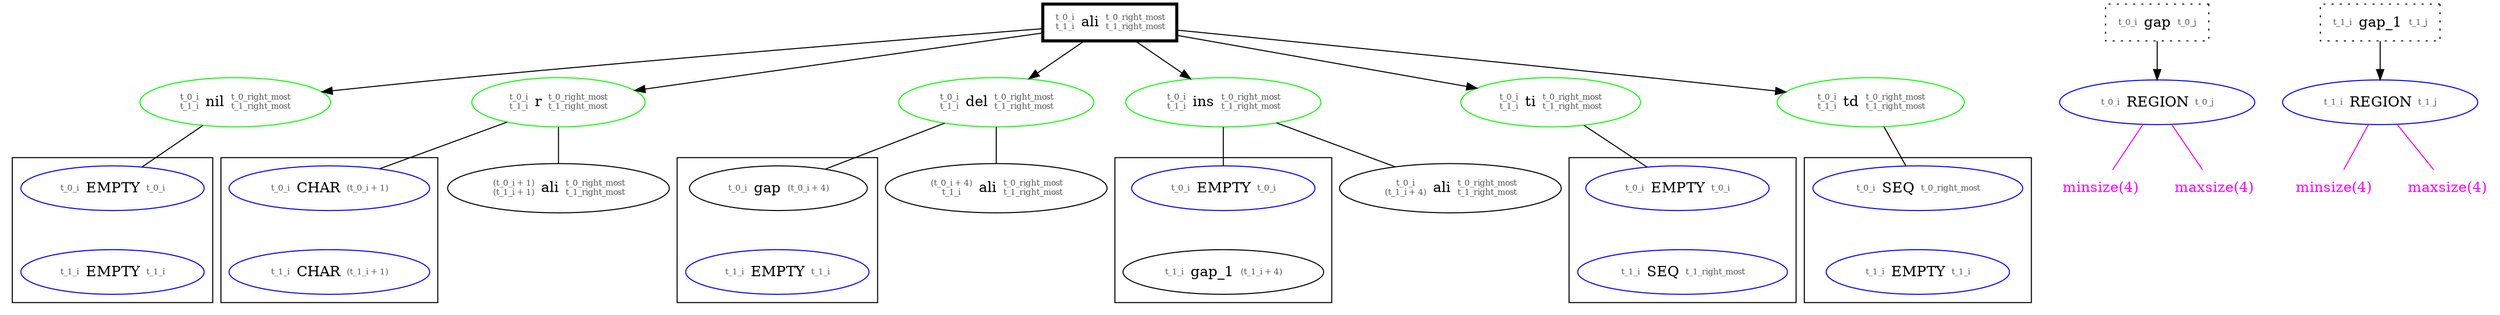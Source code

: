 digraph flow {
node_1 [ label=<<table border='0'><tr><td><font point-size='8' color='#555555'>t_0_i<br/>t_1_i</font></td><td>ali</td><td><font point-size='8' color='#555555'>t_0_right_most<br/>t_1_right_most</font></td></tr></table>>, color="black", shape="box", penwidth=3 ];
node_2 [ label=<<table border='0'><tr><td><font point-size='8' color='#555555'>t_0_i<br/>t_1_i</font></td><td>nil</td><td><font point-size='8' color='#555555'>t_0_right_most<br/>t_1_right_most</font></td></tr></table>>, color="green" ];
subgraph cluster_node_3 {
node_4 [ label=<<table border='0'><tr><td><font point-size='8' color='#555555'>t_0_i</font></td><td>EMPTY</td><td><font point-size='8' color='#555555'>t_0_i</font></td></tr></table>>, color="blue" ];
node_5 [ label=<<table border='0'><tr><td><font point-size='8' color='#555555'>t_1_i</font></td><td>EMPTY</td><td><font point-size='8' color='#555555'>t_1_i</font></td></tr></table>>, color="blue" ];
node_4 -> node_5 [ style="invis" ];
};
node_2 -> node_4 [ arrowhead=none , lhead=cluster_node_3 ];
node_1 -> node_2;
node_6 [ label=<<table border='0'><tr><td><font point-size='8' color='#555555'>t_0_i<br/>t_1_i</font></td><td>r</td><td><font point-size='8' color='#555555'>t_0_right_most<br/>t_1_right_most</font></td></tr></table>>, color="green" ];
subgraph cluster_node_7 {
node_8 [ label=<<table border='0'><tr><td><font point-size='8' color='#555555'>t_0_i</font></td><td>CHAR</td><td><font point-size='8' color='#555555'>(t_0_i + 1)</font></td></tr></table>>, color="blue" ];
node_9 [ label=<<table border='0'><tr><td><font point-size='8' color='#555555'>t_1_i</font></td><td>CHAR</td><td><font point-size='8' color='#555555'>(t_1_i + 1)</font></td></tr></table>>, color="blue" ];
node_8 -> node_9 [ style="invis" ];
};
node_6 -> node_8 [ arrowhead=none , lhead=cluster_node_7 ];
node_10 [ label=<<table border='0'><tr><td><font point-size='8' color='#555555'>(t_0_i + 1)<br/>(t_1_i + 1)</font></td><td>ali</td><td><font point-size='8' color='#555555'>t_0_right_most<br/>t_1_right_most</font></td></tr></table>>, color="black" ];
node_6 -> node_10 [ arrowhead=none ];
node_1 -> node_6;
node_11 [ label=<<table border='0'><tr><td><font point-size='8' color='#555555'>t_0_i<br/>t_1_i</font></td><td>del</td><td><font point-size='8' color='#555555'>t_0_right_most<br/>t_1_right_most</font></td></tr></table>>, color="green" ];
subgraph cluster_node_12 {
node_13 [ label=<<table border='0'><tr><td><font point-size='8' color='#555555'>t_0_i</font></td><td>gap</td><td><font point-size='8' color='#555555'>(t_0_i + 4)</font></td></tr></table>>, color="black" ];
node_14 [ label=<<table border='0'><tr><td><font point-size='8' color='#555555'>t_1_i</font></td><td>EMPTY</td><td><font point-size='8' color='#555555'>t_1_i</font></td></tr></table>>, color="blue" ];
node_13 -> node_14 [ style="invis" ];
};
node_11 -> node_13 [ arrowhead=none , lhead=cluster_node_12 ];
node_15 [ label=<<table border='0'><tr><td><font point-size='8' color='#555555'>(t_0_i + 4)<br/>t_1_i</font></td><td>ali</td><td><font point-size='8' color='#555555'>t_0_right_most<br/>t_1_right_most</font></td></tr></table>>, color="black" ];
node_11 -> node_15 [ arrowhead=none ];
node_1 -> node_11;
node_16 [ label=<<table border='0'><tr><td><font point-size='8' color='#555555'>t_0_i<br/>t_1_i</font></td><td>ins</td><td><font point-size='8' color='#555555'>t_0_right_most<br/>t_1_right_most</font></td></tr></table>>, color="green" ];
subgraph cluster_node_17 {
node_18 [ label=<<table border='0'><tr><td><font point-size='8' color='#555555'>t_0_i</font></td><td>EMPTY</td><td><font point-size='8' color='#555555'>t_0_i</font></td></tr></table>>, color="blue" ];
node_19 [ label=<<table border='0'><tr><td><font point-size='8' color='#555555'>t_1_i</font></td><td>gap_1</td><td><font point-size='8' color='#555555'>(t_1_i + 4)</font></td></tr></table>>, color="black" ];
node_18 -> node_19 [ style="invis" ];
};
node_16 -> node_18 [ arrowhead=none , lhead=cluster_node_17 ];
node_20 [ label=<<table border='0'><tr><td><font point-size='8' color='#555555'>t_0_i<br/>(t_1_i + 4)</font></td><td>ali</td><td><font point-size='8' color='#555555'>t_0_right_most<br/>t_1_right_most</font></td></tr></table>>, color="black" ];
node_16 -> node_20 [ arrowhead=none ];
node_1 -> node_16;
node_21 [ label=<<table border='0'><tr><td><font point-size='8' color='#555555'>t_0_i<br/>t_1_i</font></td><td>ti</td><td><font point-size='8' color='#555555'>t_0_right_most<br/>t_1_right_most</font></td></tr></table>>, color="green" ];
subgraph cluster_node_22 {
node_23 [ label=<<table border='0'><tr><td><font point-size='8' color='#555555'>t_0_i</font></td><td>EMPTY</td><td><font point-size='8' color='#555555'>t_0_i</font></td></tr></table>>, color="blue" ];
node_24 [ label=<<table border='0'><tr><td><font point-size='8' color='#555555'>t_1_i</font></td><td>SEQ</td><td><font point-size='8' color='#555555'>t_1_right_most</font></td></tr></table>>, color="blue" ];
node_23 -> node_24 [ style="invis" ];
};
node_21 -> node_23 [ arrowhead=none , lhead=cluster_node_22 ];
node_1 -> node_21;
node_25 [ label=<<table border='0'><tr><td><font point-size='8' color='#555555'>t_0_i<br/>t_1_i</font></td><td>td</td><td><font point-size='8' color='#555555'>t_0_right_most<br/>t_1_right_most</font></td></tr></table>>, color="green" ];
subgraph cluster_node_26 {
node_27 [ label=<<table border='0'><tr><td><font point-size='8' color='#555555'>t_0_i</font></td><td>SEQ</td><td><font point-size='8' color='#555555'>t_0_right_most</font></td></tr></table>>, color="blue" ];
node_28 [ label=<<table border='0'><tr><td><font point-size='8' color='#555555'>t_1_i</font></td><td>EMPTY</td><td><font point-size='8' color='#555555'>t_1_i</font></td></tr></table>>, color="blue" ];
node_27 -> node_28 [ style="invis" ];
};
node_25 -> node_27 [ arrowhead=none , lhead=cluster_node_26 ];
node_1 -> node_25;
node_29 [ label=<<table border='0'><tr><td><font point-size='8' color='#555555'>t_0_i</font></td><td>gap</td><td><font point-size='8' color='#555555'>t_0_j</font></td></tr></table>>, color="black", shape="box", style="dotted" ];
node_30 [ label=<<table border='0'><tr><td><font point-size='8' color='#555555'>t_0_i</font></td><td>REGION</td><td><font point-size='8' color='#555555'>t_0_j</font></td></tr></table>>, color="blue" ];
node_31 [ label="minsize(4)" , fontcolor="magenta" , shape=none ];
node_30 -> node_31 [ arrowhead=none, color="magenta" ];
node_32 [ label="maxsize(4)" , fontcolor="magenta" , shape=none ];
node_30 -> node_32 [ arrowhead=none, color="magenta" ];
node_29 -> node_30;
node_33 [ label=<<table border='0'><tr><td><font point-size='8' color='#555555'>t_1_i</font></td><td>gap_1</td><td><font point-size='8' color='#555555'>t_1_j</font></td></tr></table>>, color="black", shape="box", style="dotted" ];
node_34 [ label=<<table border='0'><tr><td><font point-size='8' color='#555555'>t_1_i</font></td><td>REGION</td><td><font point-size='8' color='#555555'>t_1_j</font></td></tr></table>>, color="blue" ];
node_35 [ label="minsize(4)" , fontcolor="magenta" , shape=none ];
node_34 -> node_35 [ arrowhead=none, color="magenta" ];
node_36 [ label="maxsize(4)" , fontcolor="magenta" , shape=none ];
node_34 -> node_36 [ arrowhead=none, color="magenta" ];
node_33 -> node_34;
}
